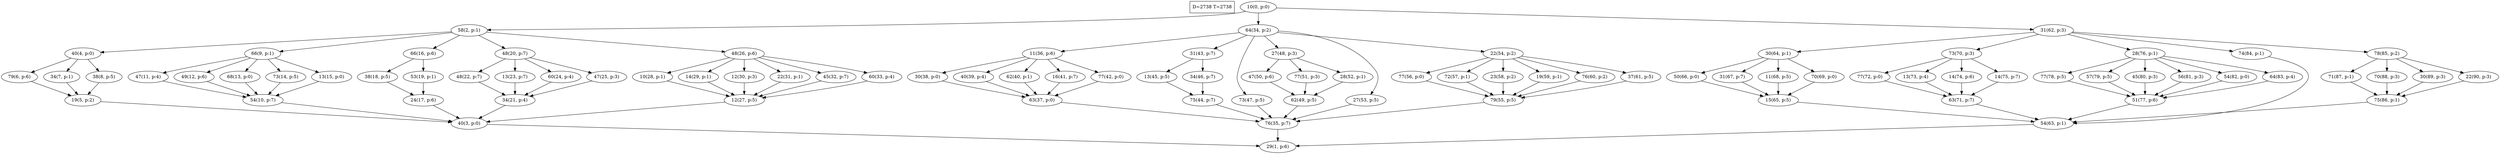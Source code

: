 digraph Task {
i [shape=box, label="D=2738 T=2738"]; 
0 [label="10(0, p:0)"];
1 [label="29(1, p:6)"];
2 [label="58(2, p:1)"];
3 [label="40(3, p:0)"];
4 [label="40(4, p:0)"];
5 [label="19(5, p:2)"];
6 [label="79(6, p:6)"];
7 [label="34(7, p:1)"];
8 [label="38(8, p:5)"];
9 [label="66(9, p:1)"];
10 [label="54(10, p:7)"];
11 [label="47(11, p:4)"];
12 [label="49(12, p:6)"];
13 [label="68(13, p:0)"];
14 [label="73(14, p:5)"];
15 [label="13(15, p:0)"];
16 [label="66(16, p:6)"];
17 [label="24(17, p:6)"];
18 [label="38(18, p:5)"];
19 [label="53(19, p:1)"];
20 [label="48(20, p:7)"];
21 [label="34(21, p:4)"];
22 [label="48(22, p:7)"];
23 [label="13(23, p:7)"];
24 [label="60(24, p:4)"];
25 [label="47(25, p:3)"];
26 [label="48(26, p:6)"];
27 [label="12(27, p:5)"];
28 [label="10(28, p:1)"];
29 [label="14(29, p:1)"];
30 [label="12(30, p:3)"];
31 [label="22(31, p:1)"];
32 [label="45(32, p:7)"];
33 [label="60(33, p:4)"];
34 [label="64(34, p:2)"];
35 [label="76(35, p:7)"];
36 [label="11(36, p:6)"];
37 [label="63(37, p:0)"];
38 [label="30(38, p:0)"];
39 [label="40(39, p:4)"];
40 [label="62(40, p:1)"];
41 [label="16(41, p:7)"];
42 [label="77(42, p:0)"];
43 [label="31(43, p:7)"];
44 [label="75(44, p:7)"];
45 [label="13(45, p:5)"];
46 [label="34(46, p:7)"];
47 [label="73(47, p:5)"];
48 [label="27(48, p:3)"];
49 [label="62(49, p:5)"];
50 [label="47(50, p:6)"];
51 [label="77(51, p:3)"];
52 [label="28(52, p:1)"];
53 [label="27(53, p:5)"];
54 [label="22(54, p:2)"];
55 [label="79(55, p:5)"];
56 [label="77(56, p:0)"];
57 [label="72(57, p:1)"];
58 [label="23(58, p:2)"];
59 [label="19(59, p:1)"];
60 [label="76(60, p:2)"];
61 [label="37(61, p:5)"];
62 [label="31(62, p:3)"];
63 [label="54(63, p:1)"];
64 [label="30(64, p:1)"];
65 [label="15(65, p:5)"];
66 [label="50(66, p:0)"];
67 [label="31(67, p:7)"];
68 [label="11(68, p:5)"];
69 [label="70(69, p:0)"];
70 [label="73(70, p:3)"];
71 [label="63(71, p:7)"];
72 [label="77(72, p:0)"];
73 [label="13(73, p:4)"];
74 [label="14(74, p:6)"];
75 [label="14(75, p:7)"];
76 [label="28(76, p:1)"];
77 [label="51(77, p:6)"];
78 [label="77(78, p:5)"];
79 [label="57(79, p:5)"];
80 [label="45(80, p:3)"];
81 [label="56(81, p:3)"];
82 [label="54(82, p:0)"];
83 [label="64(83, p:4)"];
84 [label="74(84, p:1)"];
85 [label="78(85, p:2)"];
86 [label="75(86, p:1)"];
87 [label="71(87, p:1)"];
88 [label="70(88, p:3)"];
89 [label="30(89, p:3)"];
90 [label="22(90, p:3)"];
0 -> 2;
0 -> 34;
0 -> 62;
2 -> 4;
2 -> 9;
2 -> 16;
2 -> 20;
2 -> 26;
3 -> 1;
4 -> 6;
4 -> 7;
4 -> 8;
5 -> 3;
6 -> 5;
7 -> 5;
8 -> 5;
9 -> 11;
9 -> 12;
9 -> 13;
9 -> 14;
9 -> 15;
10 -> 3;
11 -> 10;
12 -> 10;
13 -> 10;
14 -> 10;
15 -> 10;
16 -> 18;
16 -> 19;
17 -> 3;
18 -> 17;
19 -> 17;
20 -> 22;
20 -> 23;
20 -> 24;
20 -> 25;
21 -> 3;
22 -> 21;
23 -> 21;
24 -> 21;
25 -> 21;
26 -> 28;
26 -> 29;
26 -> 30;
26 -> 31;
26 -> 32;
26 -> 33;
27 -> 3;
28 -> 27;
29 -> 27;
30 -> 27;
31 -> 27;
32 -> 27;
33 -> 27;
34 -> 36;
34 -> 43;
34 -> 47;
34 -> 48;
34 -> 53;
34 -> 54;
35 -> 1;
36 -> 38;
36 -> 39;
36 -> 40;
36 -> 41;
36 -> 42;
37 -> 35;
38 -> 37;
39 -> 37;
40 -> 37;
41 -> 37;
42 -> 37;
43 -> 45;
43 -> 46;
44 -> 35;
45 -> 44;
46 -> 44;
47 -> 35;
48 -> 50;
48 -> 51;
48 -> 52;
49 -> 35;
50 -> 49;
51 -> 49;
52 -> 49;
53 -> 35;
54 -> 56;
54 -> 57;
54 -> 58;
54 -> 59;
54 -> 60;
54 -> 61;
55 -> 35;
56 -> 55;
57 -> 55;
58 -> 55;
59 -> 55;
60 -> 55;
61 -> 55;
62 -> 64;
62 -> 70;
62 -> 76;
62 -> 84;
62 -> 85;
63 -> 1;
64 -> 66;
64 -> 67;
64 -> 68;
64 -> 69;
65 -> 63;
66 -> 65;
67 -> 65;
68 -> 65;
69 -> 65;
70 -> 72;
70 -> 73;
70 -> 74;
70 -> 75;
71 -> 63;
72 -> 71;
73 -> 71;
74 -> 71;
75 -> 71;
76 -> 78;
76 -> 79;
76 -> 80;
76 -> 81;
76 -> 82;
76 -> 83;
77 -> 63;
78 -> 77;
79 -> 77;
80 -> 77;
81 -> 77;
82 -> 77;
83 -> 77;
84 -> 63;
85 -> 87;
85 -> 88;
85 -> 89;
85 -> 90;
86 -> 63;
87 -> 86;
88 -> 86;
89 -> 86;
90 -> 86;
}